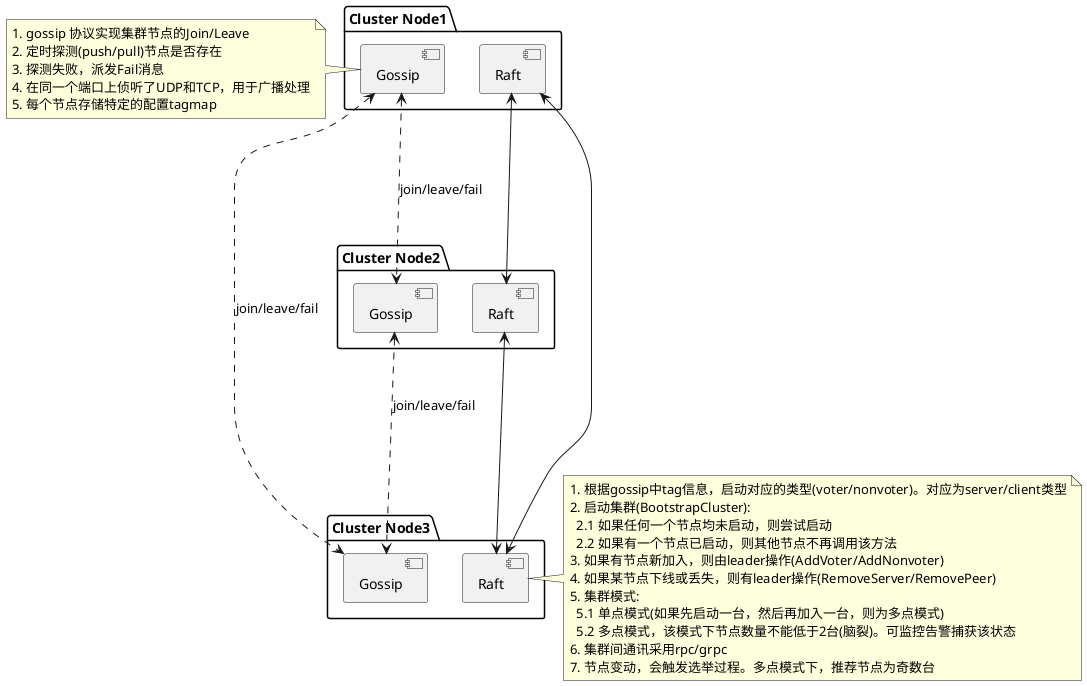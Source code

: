 @startuml

package "Cluster Node1" {
[Gossip] as g1
[Raft] as r1
}

package "Cluster Node2" {
[Gossip] as g2
[Raft] as r2
}

package "Cluster Node3" {
[Gossip] as g3
[Raft] as r3
}

g1 <...> g2: join/leave/fail
g2 <...> g3: join/leave/fail
g1 <...> g3: join/leave/fail

note left of g1
1. gossip 协议实现集群节点的Join/Leave
2. 定时探测(push/pull)节点是否存在
3. 探测失败，派发Fail消息
4. 在同一个端口上侦听了UDP和TCP，用于广播处理
5. 每个节点存储特定的配置tagmap
end note

r1 <--> r2
r2 <--> r3
r1 <--> r3

note right of r3
1. 根据gossip中tag信息，启动对应的类型(voter/nonvoter)。对应为server/client类型
2. 启动集群(BootstrapCluster):
  2.1 如果任何一个节点均未启动，则尝试启动
  2.2 如果有一个节点已启动，则其他节点不再调用该方法
3. 如果有节点新加入，则由leader操作(AddVoter/AddNonvoter)
4. 如果某节点下线或丢失，则有leader操作(RemoveServer/RemovePeer)
5. 集群模式:
  5.1 单点模式(如果先启动一台，然后再加入一台，则为多点模式)
  5.2 多点模式，该模式下节点数量不能低于2台(脑裂)。可监控告警捕获该状态
6. 集群间通讯采用rpc/grpc
7. 节点变动，会触发选举过程。多点模式下，推荐节点为奇数台
end note


@enduml